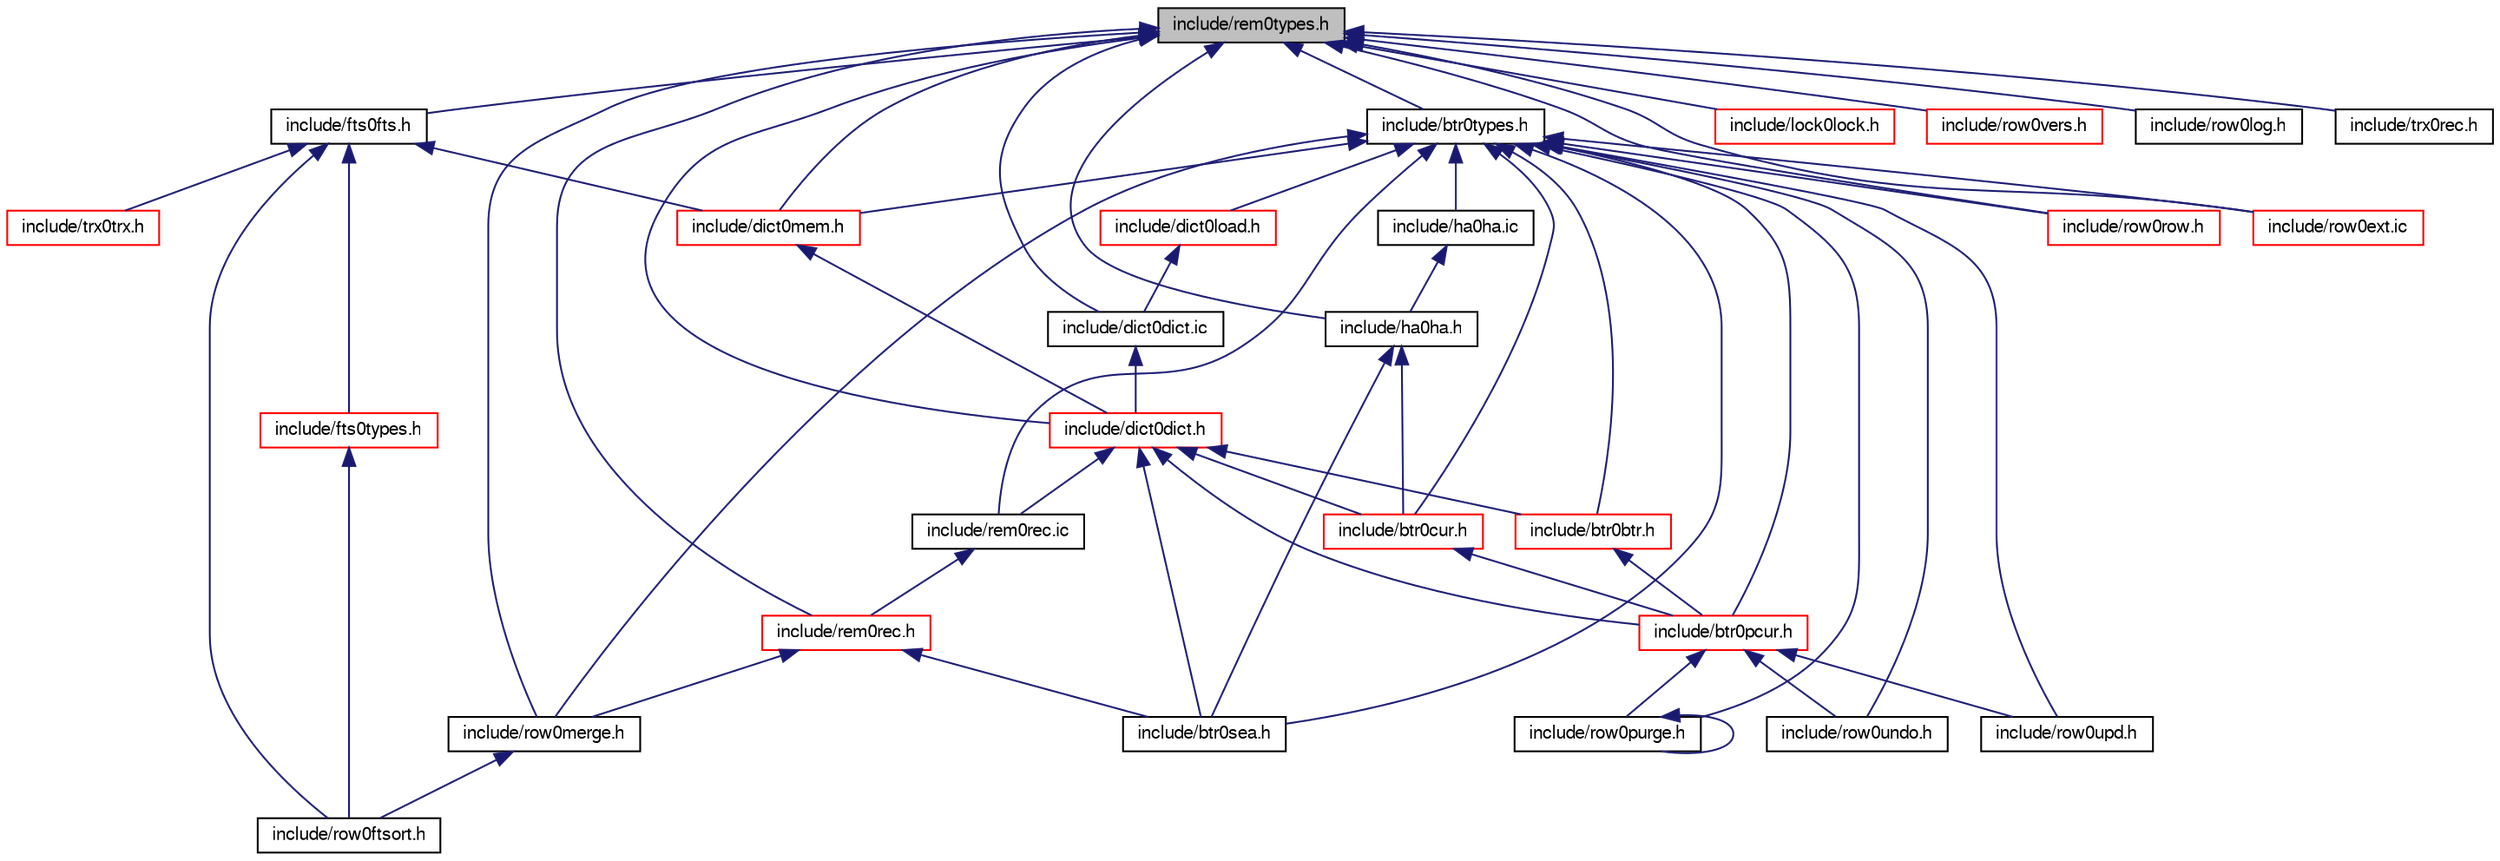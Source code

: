 digraph "include/rem0types.h"
{
  bgcolor="transparent";
  edge [fontname="FreeSans",fontsize="10",labelfontname="FreeSans",labelfontsize="10"];
  node [fontname="FreeSans",fontsize="10",shape=record];
  Node1 [label="include/rem0types.h",height=0.2,width=0.4,color="black", fillcolor="grey75", style="filled" fontcolor="black"];
  Node1 -> Node2 [dir="back",color="midnightblue",fontsize="10",style="solid",fontname="FreeSans"];
  Node2 [label="include/fts0fts.h",height=0.2,width=0.4,color="black",URL="$fts0fts_8h.html"];
  Node2 -> Node3 [dir="back",color="midnightblue",fontsize="10",style="solid",fontname="FreeSans"];
  Node3 [label="include/trx0trx.h",height=0.2,width=0.4,color="red",URL="$trx0trx_8h.html"];
  Node2 -> Node4 [dir="back",color="midnightblue",fontsize="10",style="solid",fontname="FreeSans"];
  Node4 [label="include/dict0mem.h",height=0.2,width=0.4,color="red",URL="$dict0mem_8h.html"];
  Node4 -> Node5 [dir="back",color="midnightblue",fontsize="10",style="solid",fontname="FreeSans"];
  Node5 [label="include/dict0dict.h",height=0.2,width=0.4,color="red",URL="$dict0dict_8h.html"];
  Node5 -> Node6 [dir="back",color="midnightblue",fontsize="10",style="solid",fontname="FreeSans"];
  Node6 [label="include/rem0rec.ic",height=0.2,width=0.4,color="black",URL="$rem0rec_8ic.html"];
  Node6 -> Node7 [dir="back",color="midnightblue",fontsize="10",style="solid",fontname="FreeSans"];
  Node7 [label="include/rem0rec.h",height=0.2,width=0.4,color="red",URL="$rem0rec_8h.html"];
  Node7 -> Node8 [dir="back",color="midnightblue",fontsize="10",style="solid",fontname="FreeSans"];
  Node8 [label="include/btr0sea.h",height=0.2,width=0.4,color="black",URL="$btr0sea_8h.html"];
  Node7 -> Node9 [dir="back",color="midnightblue",fontsize="10",style="solid",fontname="FreeSans"];
  Node9 [label="include/row0merge.h",height=0.2,width=0.4,color="black",URL="$row0merge_8h.html"];
  Node9 -> Node10 [dir="back",color="midnightblue",fontsize="10",style="solid",fontname="FreeSans"];
  Node10 [label="include/row0ftsort.h",height=0.2,width=0.4,color="black",URL="$row0ftsort_8h.html"];
  Node5 -> Node11 [dir="back",color="midnightblue",fontsize="10",style="solid",fontname="FreeSans"];
  Node11 [label="include/btr0btr.h",height=0.2,width=0.4,color="red",URL="$btr0btr_8h.html"];
  Node11 -> Node12 [dir="back",color="midnightblue",fontsize="10",style="solid",fontname="FreeSans"];
  Node12 [label="include/btr0pcur.h",height=0.2,width=0.4,color="red",URL="$btr0pcur_8h.html"];
  Node12 -> Node13 [dir="back",color="midnightblue",fontsize="10",style="solid",fontname="FreeSans"];
  Node13 [label="include/row0purge.h",height=0.2,width=0.4,color="black",URL="$row0purge_8h.html"];
  Node13 -> Node13 [dir="back",color="midnightblue",fontsize="10",style="solid",fontname="FreeSans"];
  Node12 -> Node14 [dir="back",color="midnightblue",fontsize="10",style="solid",fontname="FreeSans"];
  Node14 [label="include/row0undo.h",height=0.2,width=0.4,color="black",URL="$row0undo_8h.html"];
  Node12 -> Node15 [dir="back",color="midnightblue",fontsize="10",style="solid",fontname="FreeSans"];
  Node15 [label="include/row0upd.h",height=0.2,width=0.4,color="black",URL="$row0upd_8h.html"];
  Node5 -> Node16 [dir="back",color="midnightblue",fontsize="10",style="solid",fontname="FreeSans"];
  Node16 [label="include/btr0cur.h",height=0.2,width=0.4,color="red",URL="$btr0cur_8h.html"];
  Node16 -> Node12 [dir="back",color="midnightblue",fontsize="10",style="solid",fontname="FreeSans"];
  Node5 -> Node12 [dir="back",color="midnightblue",fontsize="10",style="solid",fontname="FreeSans"];
  Node5 -> Node8 [dir="back",color="midnightblue",fontsize="10",style="solid",fontname="FreeSans"];
  Node2 -> Node17 [dir="back",color="midnightblue",fontsize="10",style="solid",fontname="FreeSans"];
  Node17 [label="include/fts0types.h",height=0.2,width=0.4,color="red",URL="$fts0types_8h.html"];
  Node17 -> Node10 [dir="back",color="midnightblue",fontsize="10",style="solid",fontname="FreeSans"];
  Node2 -> Node10 [dir="back",color="midnightblue",fontsize="10",style="solid",fontname="FreeSans"];
  Node1 -> Node7 [dir="back",color="midnightblue",fontsize="10",style="solid",fontname="FreeSans"];
  Node1 -> Node4 [dir="back",color="midnightblue",fontsize="10",style="solid",fontname="FreeSans"];
  Node1 -> Node18 [dir="back",color="midnightblue",fontsize="10",style="solid",fontname="FreeSans"];
  Node18 [label="include/btr0types.h",height=0.2,width=0.4,color="black",URL="$btr0types_8h.html"];
  Node18 -> Node4 [dir="back",color="midnightblue",fontsize="10",style="solid",fontname="FreeSans"];
  Node18 -> Node19 [dir="back",color="midnightblue",fontsize="10",style="solid",fontname="FreeSans"];
  Node19 [label="include/dict0load.h",height=0.2,width=0.4,color="red",URL="$dict0load_8h.html"];
  Node19 -> Node20 [dir="back",color="midnightblue",fontsize="10",style="solid",fontname="FreeSans"];
  Node20 [label="include/dict0dict.ic",height=0.2,width=0.4,color="black",URL="$dict0dict_8ic.html"];
  Node20 -> Node5 [dir="back",color="midnightblue",fontsize="10",style="solid",fontname="FreeSans"];
  Node18 -> Node6 [dir="back",color="midnightblue",fontsize="10",style="solid",fontname="FreeSans"];
  Node18 -> Node11 [dir="back",color="midnightblue",fontsize="10",style="solid",fontname="FreeSans"];
  Node18 -> Node16 [dir="back",color="midnightblue",fontsize="10",style="solid",fontname="FreeSans"];
  Node18 -> Node21 [dir="back",color="midnightblue",fontsize="10",style="solid",fontname="FreeSans"];
  Node21 [label="include/ha0ha.ic",height=0.2,width=0.4,color="black",URL="$ha0ha_8ic.html"];
  Node21 -> Node22 [dir="back",color="midnightblue",fontsize="10",style="solid",fontname="FreeSans"];
  Node22 [label="include/ha0ha.h",height=0.2,width=0.4,color="black",URL="$ha0ha_8h.html"];
  Node22 -> Node16 [dir="back",color="midnightblue",fontsize="10",style="solid",fontname="FreeSans"];
  Node22 -> Node8 [dir="back",color="midnightblue",fontsize="10",style="solid",fontname="FreeSans"];
  Node18 -> Node12 [dir="back",color="midnightblue",fontsize="10",style="solid",fontname="FreeSans"];
  Node18 -> Node8 [dir="back",color="midnightblue",fontsize="10",style="solid",fontname="FreeSans"];
  Node18 -> Node23 [dir="back",color="midnightblue",fontsize="10",style="solid",fontname="FreeSans"];
  Node23 [label="include/row0row.h",height=0.2,width=0.4,color="red",URL="$row0row_8h.html"];
  Node18 -> Node24 [dir="back",color="midnightblue",fontsize="10",style="solid",fontname="FreeSans"];
  Node24 [label="include/row0ext.ic",height=0.2,width=0.4,color="red",URL="$row0ext_8ic.html"];
  Node18 -> Node9 [dir="back",color="midnightblue",fontsize="10",style="solid",fontname="FreeSans"];
  Node18 -> Node13 [dir="back",color="midnightblue",fontsize="10",style="solid",fontname="FreeSans"];
  Node18 -> Node14 [dir="back",color="midnightblue",fontsize="10",style="solid",fontname="FreeSans"];
  Node18 -> Node15 [dir="back",color="midnightblue",fontsize="10",style="solid",fontname="FreeSans"];
  Node1 -> Node5 [dir="back",color="midnightblue",fontsize="10",style="solid",fontname="FreeSans"];
  Node1 -> Node20 [dir="back",color="midnightblue",fontsize="10",style="solid",fontname="FreeSans"];
  Node1 -> Node22 [dir="back",color="midnightblue",fontsize="10",style="solid",fontname="FreeSans"];
  Node1 -> Node25 [dir="back",color="midnightblue",fontsize="10",style="solid",fontname="FreeSans"];
  Node25 [label="include/lock0lock.h",height=0.2,width=0.4,color="red",URL="$lock0lock_8h.html"];
  Node1 -> Node23 [dir="back",color="midnightblue",fontsize="10",style="solid",fontname="FreeSans"];
  Node1 -> Node26 [dir="back",color="midnightblue",fontsize="10",style="solid",fontname="FreeSans"];
  Node26 [label="include/row0vers.h",height=0.2,width=0.4,color="red",URL="$row0vers_8h.html"];
  Node1 -> Node24 [dir="back",color="midnightblue",fontsize="10",style="solid",fontname="FreeSans"];
  Node1 -> Node9 [dir="back",color="midnightblue",fontsize="10",style="solid",fontname="FreeSans"];
  Node1 -> Node27 [dir="back",color="midnightblue",fontsize="10",style="solid",fontname="FreeSans"];
  Node27 [label="include/row0log.h",height=0.2,width=0.4,color="black",URL="$row0log_8h.html"];
  Node1 -> Node28 [dir="back",color="midnightblue",fontsize="10",style="solid",fontname="FreeSans"];
  Node28 [label="include/trx0rec.h",height=0.2,width=0.4,color="black",URL="$trx0rec_8h.html"];
}
